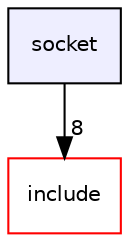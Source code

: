 digraph "socket" {
  compound=true
  node [ fontsize="10", fontname="Helvetica"];
  edge [ labelfontsize="10", labelfontname="Helvetica"];
  dir_81c2d611c6881768367d907d08eea305 [shape=box, label="socket", style="filled", fillcolor="#eeeeff", pencolor="black", URL="dir_81c2d611c6881768367d907d08eea305.html"];
  dir_d44c64559bbebec7f509842c48db8b23 [shape=box label="include" fillcolor="white" style="filled" color="red" URL="dir_d44c64559bbebec7f509842c48db8b23.html"];
  dir_81c2d611c6881768367d907d08eea305->dir_d44c64559bbebec7f509842c48db8b23 [headlabel="8", labeldistance=1.5 headhref="dir_000012_000006.html"];
}
